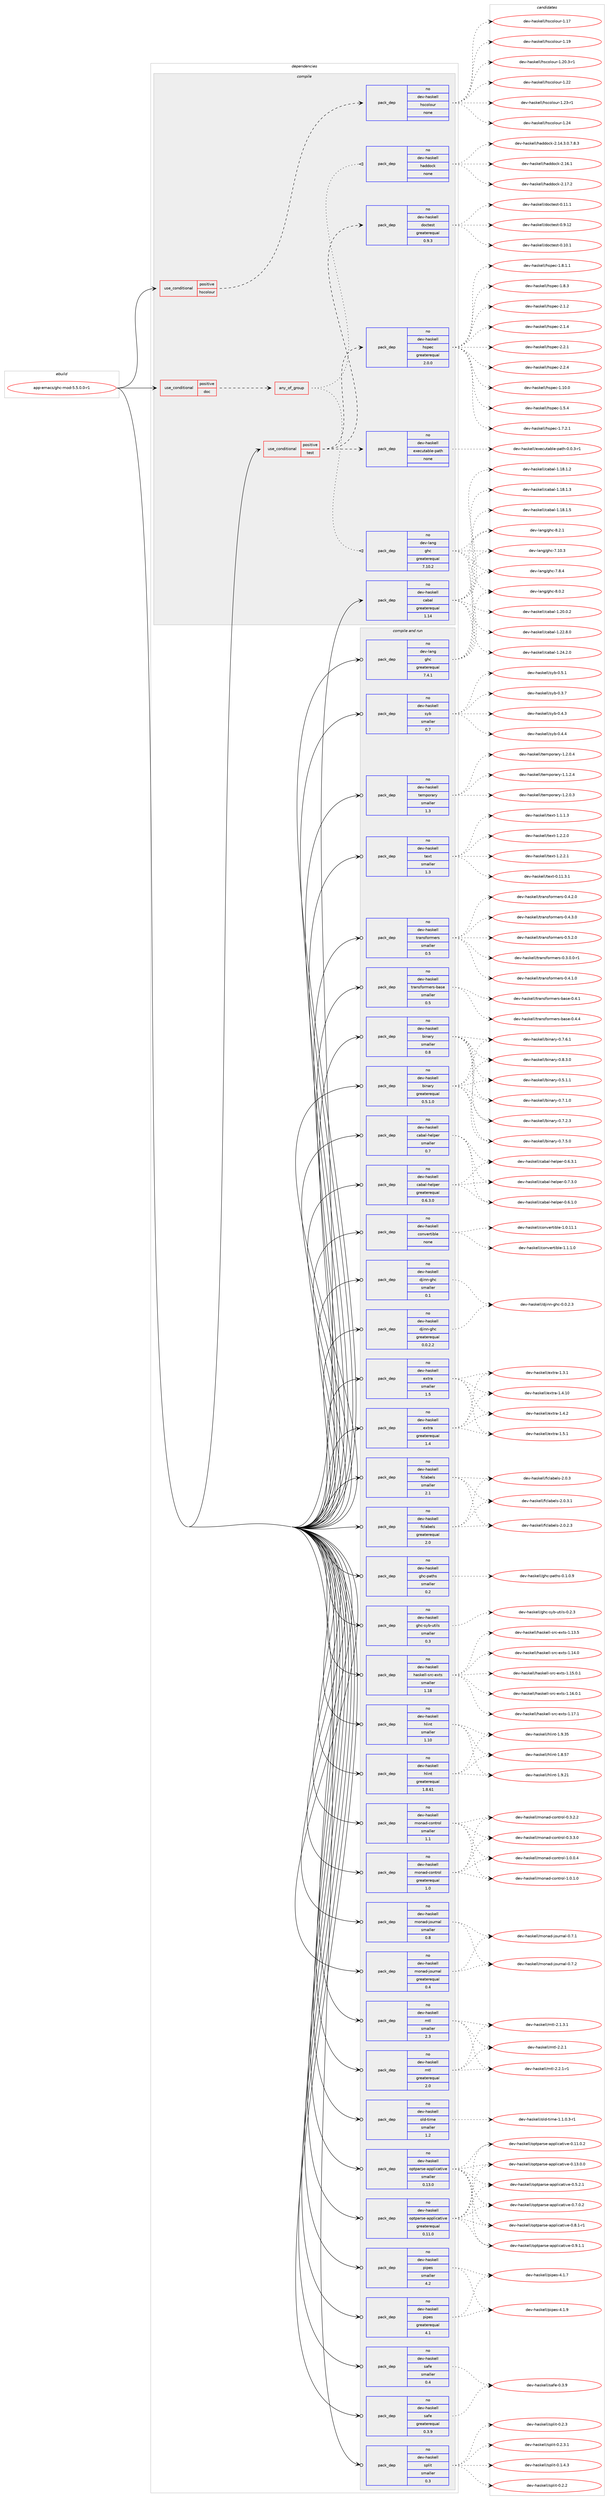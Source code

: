 digraph prolog {

# *************
# Graph options
# *************

newrank=true;
concentrate=true;
compound=true;
graph [rankdir=LR,fontname=Helvetica,fontsize=10,ranksep=1.5];#, ranksep=2.5, nodesep=0.2];
edge  [arrowhead=vee];
node  [fontname=Helvetica,fontsize=10];

# **********
# The ebuild
# **********

subgraph cluster_leftcol {
color=gray;
rank=same;
label=<<i>ebuild</i>>;
id [label="app-emacs/ghc-mod-5.5.0.0-r1", color=red, width=4, href="../app-emacs/ghc-mod-5.5.0.0-r1.svg"];
}

# ****************
# The dependencies
# ****************

subgraph cluster_midcol {
color=gray;
label=<<i>dependencies</i>>;
subgraph cluster_compile {
fillcolor="#eeeeee";
style=filled;
label=<<i>compile</i>>;
subgraph cond4918 {
dependency19774 [label=<<TABLE BORDER="0" CELLBORDER="1" CELLSPACING="0" CELLPADDING="4"><TR><TD ROWSPAN="3" CELLPADDING="10">use_conditional</TD></TR><TR><TD>positive</TD></TR><TR><TD>doc</TD></TR></TABLE>>, shape=none, color=red];
subgraph any404 {
dependency19775 [label=<<TABLE BORDER="0" CELLBORDER="1" CELLSPACING="0" CELLPADDING="4"><TR><TD CELLPADDING="10">any_of_group</TD></TR></TABLE>>, shape=none, color=red];subgraph pack14448 {
dependency19776 [label=<<TABLE BORDER="0" CELLBORDER="1" CELLSPACING="0" CELLPADDING="4" WIDTH="220"><TR><TD ROWSPAN="6" CELLPADDING="30">pack_dep</TD></TR><TR><TD WIDTH="110">no</TD></TR><TR><TD>dev-haskell</TD></TR><TR><TD>haddock</TD></TR><TR><TD>none</TD></TR><TR><TD></TD></TR></TABLE>>, shape=none, color=blue];
}
dependency19775:e -> dependency19776:w [weight=20,style="dotted",arrowhead="oinv"];
subgraph pack14449 {
dependency19777 [label=<<TABLE BORDER="0" CELLBORDER="1" CELLSPACING="0" CELLPADDING="4" WIDTH="220"><TR><TD ROWSPAN="6" CELLPADDING="30">pack_dep</TD></TR><TR><TD WIDTH="110">no</TD></TR><TR><TD>dev-lang</TD></TR><TR><TD>ghc</TD></TR><TR><TD>greaterequal</TD></TR><TR><TD>7.10.2</TD></TR></TABLE>>, shape=none, color=blue];
}
dependency19775:e -> dependency19777:w [weight=20,style="dotted",arrowhead="oinv"];
}
dependency19774:e -> dependency19775:w [weight=20,style="dashed",arrowhead="vee"];
}
id:e -> dependency19774:w [weight=20,style="solid",arrowhead="vee"];
subgraph cond4919 {
dependency19778 [label=<<TABLE BORDER="0" CELLBORDER="1" CELLSPACING="0" CELLPADDING="4"><TR><TD ROWSPAN="3" CELLPADDING="10">use_conditional</TD></TR><TR><TD>positive</TD></TR><TR><TD>hscolour</TD></TR></TABLE>>, shape=none, color=red];
subgraph pack14450 {
dependency19779 [label=<<TABLE BORDER="0" CELLBORDER="1" CELLSPACING="0" CELLPADDING="4" WIDTH="220"><TR><TD ROWSPAN="6" CELLPADDING="30">pack_dep</TD></TR><TR><TD WIDTH="110">no</TD></TR><TR><TD>dev-haskell</TD></TR><TR><TD>hscolour</TD></TR><TR><TD>none</TD></TR><TR><TD></TD></TR></TABLE>>, shape=none, color=blue];
}
dependency19778:e -> dependency19779:w [weight=20,style="dashed",arrowhead="vee"];
}
id:e -> dependency19778:w [weight=20,style="solid",arrowhead="vee"];
subgraph cond4920 {
dependency19780 [label=<<TABLE BORDER="0" CELLBORDER="1" CELLSPACING="0" CELLPADDING="4"><TR><TD ROWSPAN="3" CELLPADDING="10">use_conditional</TD></TR><TR><TD>positive</TD></TR><TR><TD>test</TD></TR></TABLE>>, shape=none, color=red];
subgraph pack14451 {
dependency19781 [label=<<TABLE BORDER="0" CELLBORDER="1" CELLSPACING="0" CELLPADDING="4" WIDTH="220"><TR><TD ROWSPAN="6" CELLPADDING="30">pack_dep</TD></TR><TR><TD WIDTH="110">no</TD></TR><TR><TD>dev-haskell</TD></TR><TR><TD>doctest</TD></TR><TR><TD>greaterequal</TD></TR><TR><TD>0.9.3</TD></TR></TABLE>>, shape=none, color=blue];
}
dependency19780:e -> dependency19781:w [weight=20,style="dashed",arrowhead="vee"];
subgraph pack14452 {
dependency19782 [label=<<TABLE BORDER="0" CELLBORDER="1" CELLSPACING="0" CELLPADDING="4" WIDTH="220"><TR><TD ROWSPAN="6" CELLPADDING="30">pack_dep</TD></TR><TR><TD WIDTH="110">no</TD></TR><TR><TD>dev-haskell</TD></TR><TR><TD>executable-path</TD></TR><TR><TD>none</TD></TR><TR><TD></TD></TR></TABLE>>, shape=none, color=blue];
}
dependency19780:e -> dependency19782:w [weight=20,style="dashed",arrowhead="vee"];
subgraph pack14453 {
dependency19783 [label=<<TABLE BORDER="0" CELLBORDER="1" CELLSPACING="0" CELLPADDING="4" WIDTH="220"><TR><TD ROWSPAN="6" CELLPADDING="30">pack_dep</TD></TR><TR><TD WIDTH="110">no</TD></TR><TR><TD>dev-haskell</TD></TR><TR><TD>hspec</TD></TR><TR><TD>greaterequal</TD></TR><TR><TD>2.0.0</TD></TR></TABLE>>, shape=none, color=blue];
}
dependency19780:e -> dependency19783:w [weight=20,style="dashed",arrowhead="vee"];
}
id:e -> dependency19780:w [weight=20,style="solid",arrowhead="vee"];
subgraph pack14454 {
dependency19784 [label=<<TABLE BORDER="0" CELLBORDER="1" CELLSPACING="0" CELLPADDING="4" WIDTH="220"><TR><TD ROWSPAN="6" CELLPADDING="30">pack_dep</TD></TR><TR><TD WIDTH="110">no</TD></TR><TR><TD>dev-haskell</TD></TR><TR><TD>cabal</TD></TR><TR><TD>greaterequal</TD></TR><TR><TD>1.14</TD></TR></TABLE>>, shape=none, color=blue];
}
id:e -> dependency19784:w [weight=20,style="solid",arrowhead="vee"];
}
subgraph cluster_compileandrun {
fillcolor="#eeeeee";
style=filled;
label=<<i>compile and run</i>>;
subgraph pack14455 {
dependency19785 [label=<<TABLE BORDER="0" CELLBORDER="1" CELLSPACING="0" CELLPADDING="4" WIDTH="220"><TR><TD ROWSPAN="6" CELLPADDING="30">pack_dep</TD></TR><TR><TD WIDTH="110">no</TD></TR><TR><TD>dev-haskell</TD></TR><TR><TD>binary</TD></TR><TR><TD>greaterequal</TD></TR><TR><TD>0.5.1.0</TD></TR></TABLE>>, shape=none, color=blue];
}
id:e -> dependency19785:w [weight=20,style="solid",arrowhead="odotvee"];
subgraph pack14456 {
dependency19786 [label=<<TABLE BORDER="0" CELLBORDER="1" CELLSPACING="0" CELLPADDING="4" WIDTH="220"><TR><TD ROWSPAN="6" CELLPADDING="30">pack_dep</TD></TR><TR><TD WIDTH="110">no</TD></TR><TR><TD>dev-haskell</TD></TR><TR><TD>binary</TD></TR><TR><TD>smaller</TD></TR><TR><TD>0.8</TD></TR></TABLE>>, shape=none, color=blue];
}
id:e -> dependency19786:w [weight=20,style="solid",arrowhead="odotvee"];
subgraph pack14457 {
dependency19787 [label=<<TABLE BORDER="0" CELLBORDER="1" CELLSPACING="0" CELLPADDING="4" WIDTH="220"><TR><TD ROWSPAN="6" CELLPADDING="30">pack_dep</TD></TR><TR><TD WIDTH="110">no</TD></TR><TR><TD>dev-haskell</TD></TR><TR><TD>cabal-helper</TD></TR><TR><TD>greaterequal</TD></TR><TR><TD>0.6.3.0</TD></TR></TABLE>>, shape=none, color=blue];
}
id:e -> dependency19787:w [weight=20,style="solid",arrowhead="odotvee"];
subgraph pack14458 {
dependency19788 [label=<<TABLE BORDER="0" CELLBORDER="1" CELLSPACING="0" CELLPADDING="4" WIDTH="220"><TR><TD ROWSPAN="6" CELLPADDING="30">pack_dep</TD></TR><TR><TD WIDTH="110">no</TD></TR><TR><TD>dev-haskell</TD></TR><TR><TD>cabal-helper</TD></TR><TR><TD>smaller</TD></TR><TR><TD>0.7</TD></TR></TABLE>>, shape=none, color=blue];
}
id:e -> dependency19788:w [weight=20,style="solid",arrowhead="odotvee"];
subgraph pack14459 {
dependency19789 [label=<<TABLE BORDER="0" CELLBORDER="1" CELLSPACING="0" CELLPADDING="4" WIDTH="220"><TR><TD ROWSPAN="6" CELLPADDING="30">pack_dep</TD></TR><TR><TD WIDTH="110">no</TD></TR><TR><TD>dev-haskell</TD></TR><TR><TD>convertible</TD></TR><TR><TD>none</TD></TR><TR><TD></TD></TR></TABLE>>, shape=none, color=blue];
}
id:e -> dependency19789:w [weight=20,style="solid",arrowhead="odotvee"];
subgraph pack14460 {
dependency19790 [label=<<TABLE BORDER="0" CELLBORDER="1" CELLSPACING="0" CELLPADDING="4" WIDTH="220"><TR><TD ROWSPAN="6" CELLPADDING="30">pack_dep</TD></TR><TR><TD WIDTH="110">no</TD></TR><TR><TD>dev-haskell</TD></TR><TR><TD>djinn-ghc</TD></TR><TR><TD>greaterequal</TD></TR><TR><TD>0.0.2.2</TD></TR></TABLE>>, shape=none, color=blue];
}
id:e -> dependency19790:w [weight=20,style="solid",arrowhead="odotvee"];
subgraph pack14461 {
dependency19791 [label=<<TABLE BORDER="0" CELLBORDER="1" CELLSPACING="0" CELLPADDING="4" WIDTH="220"><TR><TD ROWSPAN="6" CELLPADDING="30">pack_dep</TD></TR><TR><TD WIDTH="110">no</TD></TR><TR><TD>dev-haskell</TD></TR><TR><TD>djinn-ghc</TD></TR><TR><TD>smaller</TD></TR><TR><TD>0.1</TD></TR></TABLE>>, shape=none, color=blue];
}
id:e -> dependency19791:w [weight=20,style="solid",arrowhead="odotvee"];
subgraph pack14462 {
dependency19792 [label=<<TABLE BORDER="0" CELLBORDER="1" CELLSPACING="0" CELLPADDING="4" WIDTH="220"><TR><TD ROWSPAN="6" CELLPADDING="30">pack_dep</TD></TR><TR><TD WIDTH="110">no</TD></TR><TR><TD>dev-haskell</TD></TR><TR><TD>extra</TD></TR><TR><TD>greaterequal</TD></TR><TR><TD>1.4</TD></TR></TABLE>>, shape=none, color=blue];
}
id:e -> dependency19792:w [weight=20,style="solid",arrowhead="odotvee"];
subgraph pack14463 {
dependency19793 [label=<<TABLE BORDER="0" CELLBORDER="1" CELLSPACING="0" CELLPADDING="4" WIDTH="220"><TR><TD ROWSPAN="6" CELLPADDING="30">pack_dep</TD></TR><TR><TD WIDTH="110">no</TD></TR><TR><TD>dev-haskell</TD></TR><TR><TD>extra</TD></TR><TR><TD>smaller</TD></TR><TR><TD>1.5</TD></TR></TABLE>>, shape=none, color=blue];
}
id:e -> dependency19793:w [weight=20,style="solid",arrowhead="odotvee"];
subgraph pack14464 {
dependency19794 [label=<<TABLE BORDER="0" CELLBORDER="1" CELLSPACING="0" CELLPADDING="4" WIDTH="220"><TR><TD ROWSPAN="6" CELLPADDING="30">pack_dep</TD></TR><TR><TD WIDTH="110">no</TD></TR><TR><TD>dev-haskell</TD></TR><TR><TD>fclabels</TD></TR><TR><TD>greaterequal</TD></TR><TR><TD>2.0</TD></TR></TABLE>>, shape=none, color=blue];
}
id:e -> dependency19794:w [weight=20,style="solid",arrowhead="odotvee"];
subgraph pack14465 {
dependency19795 [label=<<TABLE BORDER="0" CELLBORDER="1" CELLSPACING="0" CELLPADDING="4" WIDTH="220"><TR><TD ROWSPAN="6" CELLPADDING="30">pack_dep</TD></TR><TR><TD WIDTH="110">no</TD></TR><TR><TD>dev-haskell</TD></TR><TR><TD>fclabels</TD></TR><TR><TD>smaller</TD></TR><TR><TD>2.1</TD></TR></TABLE>>, shape=none, color=blue];
}
id:e -> dependency19795:w [weight=20,style="solid",arrowhead="odotvee"];
subgraph pack14466 {
dependency19796 [label=<<TABLE BORDER="0" CELLBORDER="1" CELLSPACING="0" CELLPADDING="4" WIDTH="220"><TR><TD ROWSPAN="6" CELLPADDING="30">pack_dep</TD></TR><TR><TD WIDTH="110">no</TD></TR><TR><TD>dev-haskell</TD></TR><TR><TD>ghc-paths</TD></TR><TR><TD>smaller</TD></TR><TR><TD>0.2</TD></TR></TABLE>>, shape=none, color=blue];
}
id:e -> dependency19796:w [weight=20,style="solid",arrowhead="odotvee"];
subgraph pack14467 {
dependency19797 [label=<<TABLE BORDER="0" CELLBORDER="1" CELLSPACING="0" CELLPADDING="4" WIDTH="220"><TR><TD ROWSPAN="6" CELLPADDING="30">pack_dep</TD></TR><TR><TD WIDTH="110">no</TD></TR><TR><TD>dev-haskell</TD></TR><TR><TD>ghc-syb-utils</TD></TR><TR><TD>smaller</TD></TR><TR><TD>0.3</TD></TR></TABLE>>, shape=none, color=blue];
}
id:e -> dependency19797:w [weight=20,style="solid",arrowhead="odotvee"];
subgraph pack14468 {
dependency19798 [label=<<TABLE BORDER="0" CELLBORDER="1" CELLSPACING="0" CELLPADDING="4" WIDTH="220"><TR><TD ROWSPAN="6" CELLPADDING="30">pack_dep</TD></TR><TR><TD WIDTH="110">no</TD></TR><TR><TD>dev-haskell</TD></TR><TR><TD>haskell-src-exts</TD></TR><TR><TD>smaller</TD></TR><TR><TD>1.18</TD></TR></TABLE>>, shape=none, color=blue];
}
id:e -> dependency19798:w [weight=20,style="solid",arrowhead="odotvee"];
subgraph pack14469 {
dependency19799 [label=<<TABLE BORDER="0" CELLBORDER="1" CELLSPACING="0" CELLPADDING="4" WIDTH="220"><TR><TD ROWSPAN="6" CELLPADDING="30">pack_dep</TD></TR><TR><TD WIDTH="110">no</TD></TR><TR><TD>dev-haskell</TD></TR><TR><TD>hlint</TD></TR><TR><TD>greaterequal</TD></TR><TR><TD>1.8.61</TD></TR></TABLE>>, shape=none, color=blue];
}
id:e -> dependency19799:w [weight=20,style="solid",arrowhead="odotvee"];
subgraph pack14470 {
dependency19800 [label=<<TABLE BORDER="0" CELLBORDER="1" CELLSPACING="0" CELLPADDING="4" WIDTH="220"><TR><TD ROWSPAN="6" CELLPADDING="30">pack_dep</TD></TR><TR><TD WIDTH="110">no</TD></TR><TR><TD>dev-haskell</TD></TR><TR><TD>hlint</TD></TR><TR><TD>smaller</TD></TR><TR><TD>1.10</TD></TR></TABLE>>, shape=none, color=blue];
}
id:e -> dependency19800:w [weight=20,style="solid",arrowhead="odotvee"];
subgraph pack14471 {
dependency19801 [label=<<TABLE BORDER="0" CELLBORDER="1" CELLSPACING="0" CELLPADDING="4" WIDTH="220"><TR><TD ROWSPAN="6" CELLPADDING="30">pack_dep</TD></TR><TR><TD WIDTH="110">no</TD></TR><TR><TD>dev-haskell</TD></TR><TR><TD>monad-control</TD></TR><TR><TD>greaterequal</TD></TR><TR><TD>1.0</TD></TR></TABLE>>, shape=none, color=blue];
}
id:e -> dependency19801:w [weight=20,style="solid",arrowhead="odotvee"];
subgraph pack14472 {
dependency19802 [label=<<TABLE BORDER="0" CELLBORDER="1" CELLSPACING="0" CELLPADDING="4" WIDTH="220"><TR><TD ROWSPAN="6" CELLPADDING="30">pack_dep</TD></TR><TR><TD WIDTH="110">no</TD></TR><TR><TD>dev-haskell</TD></TR><TR><TD>monad-control</TD></TR><TR><TD>smaller</TD></TR><TR><TD>1.1</TD></TR></TABLE>>, shape=none, color=blue];
}
id:e -> dependency19802:w [weight=20,style="solid",arrowhead="odotvee"];
subgraph pack14473 {
dependency19803 [label=<<TABLE BORDER="0" CELLBORDER="1" CELLSPACING="0" CELLPADDING="4" WIDTH="220"><TR><TD ROWSPAN="6" CELLPADDING="30">pack_dep</TD></TR><TR><TD WIDTH="110">no</TD></TR><TR><TD>dev-haskell</TD></TR><TR><TD>monad-journal</TD></TR><TR><TD>greaterequal</TD></TR><TR><TD>0.4</TD></TR></TABLE>>, shape=none, color=blue];
}
id:e -> dependency19803:w [weight=20,style="solid",arrowhead="odotvee"];
subgraph pack14474 {
dependency19804 [label=<<TABLE BORDER="0" CELLBORDER="1" CELLSPACING="0" CELLPADDING="4" WIDTH="220"><TR><TD ROWSPAN="6" CELLPADDING="30">pack_dep</TD></TR><TR><TD WIDTH="110">no</TD></TR><TR><TD>dev-haskell</TD></TR><TR><TD>monad-journal</TD></TR><TR><TD>smaller</TD></TR><TR><TD>0.8</TD></TR></TABLE>>, shape=none, color=blue];
}
id:e -> dependency19804:w [weight=20,style="solid",arrowhead="odotvee"];
subgraph pack14475 {
dependency19805 [label=<<TABLE BORDER="0" CELLBORDER="1" CELLSPACING="0" CELLPADDING="4" WIDTH="220"><TR><TD ROWSPAN="6" CELLPADDING="30">pack_dep</TD></TR><TR><TD WIDTH="110">no</TD></TR><TR><TD>dev-haskell</TD></TR><TR><TD>mtl</TD></TR><TR><TD>greaterequal</TD></TR><TR><TD>2.0</TD></TR></TABLE>>, shape=none, color=blue];
}
id:e -> dependency19805:w [weight=20,style="solid",arrowhead="odotvee"];
subgraph pack14476 {
dependency19806 [label=<<TABLE BORDER="0" CELLBORDER="1" CELLSPACING="0" CELLPADDING="4" WIDTH="220"><TR><TD ROWSPAN="6" CELLPADDING="30">pack_dep</TD></TR><TR><TD WIDTH="110">no</TD></TR><TR><TD>dev-haskell</TD></TR><TR><TD>mtl</TD></TR><TR><TD>smaller</TD></TR><TR><TD>2.3</TD></TR></TABLE>>, shape=none, color=blue];
}
id:e -> dependency19806:w [weight=20,style="solid",arrowhead="odotvee"];
subgraph pack14477 {
dependency19807 [label=<<TABLE BORDER="0" CELLBORDER="1" CELLSPACING="0" CELLPADDING="4" WIDTH="220"><TR><TD ROWSPAN="6" CELLPADDING="30">pack_dep</TD></TR><TR><TD WIDTH="110">no</TD></TR><TR><TD>dev-haskell</TD></TR><TR><TD>old-time</TD></TR><TR><TD>smaller</TD></TR><TR><TD>1.2</TD></TR></TABLE>>, shape=none, color=blue];
}
id:e -> dependency19807:w [weight=20,style="solid",arrowhead="odotvee"];
subgraph pack14478 {
dependency19808 [label=<<TABLE BORDER="0" CELLBORDER="1" CELLSPACING="0" CELLPADDING="4" WIDTH="220"><TR><TD ROWSPAN="6" CELLPADDING="30">pack_dep</TD></TR><TR><TD WIDTH="110">no</TD></TR><TR><TD>dev-haskell</TD></TR><TR><TD>optparse-applicative</TD></TR><TR><TD>greaterequal</TD></TR><TR><TD>0.11.0</TD></TR></TABLE>>, shape=none, color=blue];
}
id:e -> dependency19808:w [weight=20,style="solid",arrowhead="odotvee"];
subgraph pack14479 {
dependency19809 [label=<<TABLE BORDER="0" CELLBORDER="1" CELLSPACING="0" CELLPADDING="4" WIDTH="220"><TR><TD ROWSPAN="6" CELLPADDING="30">pack_dep</TD></TR><TR><TD WIDTH="110">no</TD></TR><TR><TD>dev-haskell</TD></TR><TR><TD>optparse-applicative</TD></TR><TR><TD>smaller</TD></TR><TR><TD>0.13.0</TD></TR></TABLE>>, shape=none, color=blue];
}
id:e -> dependency19809:w [weight=20,style="solid",arrowhead="odotvee"];
subgraph pack14480 {
dependency19810 [label=<<TABLE BORDER="0" CELLBORDER="1" CELLSPACING="0" CELLPADDING="4" WIDTH="220"><TR><TD ROWSPAN="6" CELLPADDING="30">pack_dep</TD></TR><TR><TD WIDTH="110">no</TD></TR><TR><TD>dev-haskell</TD></TR><TR><TD>pipes</TD></TR><TR><TD>greaterequal</TD></TR><TR><TD>4.1</TD></TR></TABLE>>, shape=none, color=blue];
}
id:e -> dependency19810:w [weight=20,style="solid",arrowhead="odotvee"];
subgraph pack14481 {
dependency19811 [label=<<TABLE BORDER="0" CELLBORDER="1" CELLSPACING="0" CELLPADDING="4" WIDTH="220"><TR><TD ROWSPAN="6" CELLPADDING="30">pack_dep</TD></TR><TR><TD WIDTH="110">no</TD></TR><TR><TD>dev-haskell</TD></TR><TR><TD>pipes</TD></TR><TR><TD>smaller</TD></TR><TR><TD>4.2</TD></TR></TABLE>>, shape=none, color=blue];
}
id:e -> dependency19811:w [weight=20,style="solid",arrowhead="odotvee"];
subgraph pack14482 {
dependency19812 [label=<<TABLE BORDER="0" CELLBORDER="1" CELLSPACING="0" CELLPADDING="4" WIDTH="220"><TR><TD ROWSPAN="6" CELLPADDING="30">pack_dep</TD></TR><TR><TD WIDTH="110">no</TD></TR><TR><TD>dev-haskell</TD></TR><TR><TD>safe</TD></TR><TR><TD>greaterequal</TD></TR><TR><TD>0.3.9</TD></TR></TABLE>>, shape=none, color=blue];
}
id:e -> dependency19812:w [weight=20,style="solid",arrowhead="odotvee"];
subgraph pack14483 {
dependency19813 [label=<<TABLE BORDER="0" CELLBORDER="1" CELLSPACING="0" CELLPADDING="4" WIDTH="220"><TR><TD ROWSPAN="6" CELLPADDING="30">pack_dep</TD></TR><TR><TD WIDTH="110">no</TD></TR><TR><TD>dev-haskell</TD></TR><TR><TD>safe</TD></TR><TR><TD>smaller</TD></TR><TR><TD>0.4</TD></TR></TABLE>>, shape=none, color=blue];
}
id:e -> dependency19813:w [weight=20,style="solid",arrowhead="odotvee"];
subgraph pack14484 {
dependency19814 [label=<<TABLE BORDER="0" CELLBORDER="1" CELLSPACING="0" CELLPADDING="4" WIDTH="220"><TR><TD ROWSPAN="6" CELLPADDING="30">pack_dep</TD></TR><TR><TD WIDTH="110">no</TD></TR><TR><TD>dev-haskell</TD></TR><TR><TD>split</TD></TR><TR><TD>smaller</TD></TR><TR><TD>0.3</TD></TR></TABLE>>, shape=none, color=blue];
}
id:e -> dependency19814:w [weight=20,style="solid",arrowhead="odotvee"];
subgraph pack14485 {
dependency19815 [label=<<TABLE BORDER="0" CELLBORDER="1" CELLSPACING="0" CELLPADDING="4" WIDTH="220"><TR><TD ROWSPAN="6" CELLPADDING="30">pack_dep</TD></TR><TR><TD WIDTH="110">no</TD></TR><TR><TD>dev-haskell</TD></TR><TR><TD>syb</TD></TR><TR><TD>smaller</TD></TR><TR><TD>0.7</TD></TR></TABLE>>, shape=none, color=blue];
}
id:e -> dependency19815:w [weight=20,style="solid",arrowhead="odotvee"];
subgraph pack14486 {
dependency19816 [label=<<TABLE BORDER="0" CELLBORDER="1" CELLSPACING="0" CELLPADDING="4" WIDTH="220"><TR><TD ROWSPAN="6" CELLPADDING="30">pack_dep</TD></TR><TR><TD WIDTH="110">no</TD></TR><TR><TD>dev-haskell</TD></TR><TR><TD>temporary</TD></TR><TR><TD>smaller</TD></TR><TR><TD>1.3</TD></TR></TABLE>>, shape=none, color=blue];
}
id:e -> dependency19816:w [weight=20,style="solid",arrowhead="odotvee"];
subgraph pack14487 {
dependency19817 [label=<<TABLE BORDER="0" CELLBORDER="1" CELLSPACING="0" CELLPADDING="4" WIDTH="220"><TR><TD ROWSPAN="6" CELLPADDING="30">pack_dep</TD></TR><TR><TD WIDTH="110">no</TD></TR><TR><TD>dev-haskell</TD></TR><TR><TD>text</TD></TR><TR><TD>smaller</TD></TR><TR><TD>1.3</TD></TR></TABLE>>, shape=none, color=blue];
}
id:e -> dependency19817:w [weight=20,style="solid",arrowhead="odotvee"];
subgraph pack14488 {
dependency19818 [label=<<TABLE BORDER="0" CELLBORDER="1" CELLSPACING="0" CELLPADDING="4" WIDTH="220"><TR><TD ROWSPAN="6" CELLPADDING="30">pack_dep</TD></TR><TR><TD WIDTH="110">no</TD></TR><TR><TD>dev-haskell</TD></TR><TR><TD>transformers</TD></TR><TR><TD>smaller</TD></TR><TR><TD>0.5</TD></TR></TABLE>>, shape=none, color=blue];
}
id:e -> dependency19818:w [weight=20,style="solid",arrowhead="odotvee"];
subgraph pack14489 {
dependency19819 [label=<<TABLE BORDER="0" CELLBORDER="1" CELLSPACING="0" CELLPADDING="4" WIDTH="220"><TR><TD ROWSPAN="6" CELLPADDING="30">pack_dep</TD></TR><TR><TD WIDTH="110">no</TD></TR><TR><TD>dev-haskell</TD></TR><TR><TD>transformers-base</TD></TR><TR><TD>smaller</TD></TR><TR><TD>0.5</TD></TR></TABLE>>, shape=none, color=blue];
}
id:e -> dependency19819:w [weight=20,style="solid",arrowhead="odotvee"];
subgraph pack14490 {
dependency19820 [label=<<TABLE BORDER="0" CELLBORDER="1" CELLSPACING="0" CELLPADDING="4" WIDTH="220"><TR><TD ROWSPAN="6" CELLPADDING="30">pack_dep</TD></TR><TR><TD WIDTH="110">no</TD></TR><TR><TD>dev-lang</TD></TR><TR><TD>ghc</TD></TR><TR><TD>greaterequal</TD></TR><TR><TD>7.4.1</TD></TR></TABLE>>, shape=none, color=blue];
}
id:e -> dependency19820:w [weight=20,style="solid",arrowhead="odotvee"];
}
subgraph cluster_run {
fillcolor="#eeeeee";
style=filled;
label=<<i>run</i>>;
}
}

# **************
# The candidates
# **************

subgraph cluster_choices {
rank=same;
color=gray;
label=<<i>candidates</i>>;

subgraph choice14448 {
color=black;
nodesep=1;
choice1001011184510497115107101108108471049710010011199107455046495246514648465546564651 [label="dev-haskell/haddock-2.14.3.0.7.8.3", color=red, width=4,href="../dev-haskell/haddock-2.14.3.0.7.8.3.svg"];
choice100101118451049711510710110810847104971001001119910745504649544649 [label="dev-haskell/haddock-2.16.1", color=red, width=4,href="../dev-haskell/haddock-2.16.1.svg"];
choice100101118451049711510710110810847104971001001119910745504649554650 [label="dev-haskell/haddock-2.17.2", color=red, width=4,href="../dev-haskell/haddock-2.17.2.svg"];
dependency19776:e -> choice1001011184510497115107101108108471049710010011199107455046495246514648465546564651:w [style=dotted,weight="100"];
dependency19776:e -> choice100101118451049711510710110810847104971001001119910745504649544649:w [style=dotted,weight="100"];
dependency19776:e -> choice100101118451049711510710110810847104971001001119910745504649554650:w [style=dotted,weight="100"];
}
subgraph choice14449 {
color=black;
nodesep=1;
choice1001011184510897110103471031049945554649484651 [label="dev-lang/ghc-7.10.3", color=red, width=4,href="../dev-lang/ghc-7.10.3.svg"];
choice10010111845108971101034710310499455546564652 [label="dev-lang/ghc-7.8.4", color=red, width=4,href="../dev-lang/ghc-7.8.4.svg"];
choice10010111845108971101034710310499455646484650 [label="dev-lang/ghc-8.0.2", color=red, width=4,href="../dev-lang/ghc-8.0.2.svg"];
choice10010111845108971101034710310499455646504649 [label="dev-lang/ghc-8.2.1", color=red, width=4,href="../dev-lang/ghc-8.2.1.svg"];
dependency19777:e -> choice1001011184510897110103471031049945554649484651:w [style=dotted,weight="100"];
dependency19777:e -> choice10010111845108971101034710310499455546564652:w [style=dotted,weight="100"];
dependency19777:e -> choice10010111845108971101034710310499455646484650:w [style=dotted,weight="100"];
dependency19777:e -> choice10010111845108971101034710310499455646504649:w [style=dotted,weight="100"];
}
subgraph choice14450 {
color=black;
nodesep=1;
choice100101118451049711510710110810847104115991111081111171144549464955 [label="dev-haskell/hscolour-1.17", color=red, width=4,href="../dev-haskell/hscolour-1.17.svg"];
choice100101118451049711510710110810847104115991111081111171144549464957 [label="dev-haskell/hscolour-1.19", color=red, width=4,href="../dev-haskell/hscolour-1.19.svg"];
choice10010111845104971151071011081084710411599111108111117114454946504846514511449 [label="dev-haskell/hscolour-1.20.3-r1", color=red, width=4,href="../dev-haskell/hscolour-1.20.3-r1.svg"];
choice100101118451049711510710110810847104115991111081111171144549465050 [label="dev-haskell/hscolour-1.22", color=red, width=4,href="../dev-haskell/hscolour-1.22.svg"];
choice1001011184510497115107101108108471041159911110811111711445494650514511449 [label="dev-haskell/hscolour-1.23-r1", color=red, width=4,href="../dev-haskell/hscolour-1.23-r1.svg"];
choice100101118451049711510710110810847104115991111081111171144549465052 [label="dev-haskell/hscolour-1.24", color=red, width=4,href="../dev-haskell/hscolour-1.24.svg"];
dependency19779:e -> choice100101118451049711510710110810847104115991111081111171144549464955:w [style=dotted,weight="100"];
dependency19779:e -> choice100101118451049711510710110810847104115991111081111171144549464957:w [style=dotted,weight="100"];
dependency19779:e -> choice10010111845104971151071011081084710411599111108111117114454946504846514511449:w [style=dotted,weight="100"];
dependency19779:e -> choice100101118451049711510710110810847104115991111081111171144549465050:w [style=dotted,weight="100"];
dependency19779:e -> choice1001011184510497115107101108108471041159911110811111711445494650514511449:w [style=dotted,weight="100"];
dependency19779:e -> choice100101118451049711510710110810847104115991111081111171144549465052:w [style=dotted,weight="100"];
}
subgraph choice14451 {
color=black;
nodesep=1;
choice1001011184510497115107101108108471001119911610111511645484649484649 [label="dev-haskell/doctest-0.10.1", color=red, width=4,href="../dev-haskell/doctest-0.10.1.svg"];
choice1001011184510497115107101108108471001119911610111511645484649494649 [label="dev-haskell/doctest-0.11.1", color=red, width=4,href="../dev-haskell/doctest-0.11.1.svg"];
choice1001011184510497115107101108108471001119911610111511645484657464950 [label="dev-haskell/doctest-0.9.12", color=red, width=4,href="../dev-haskell/doctest-0.9.12.svg"];
dependency19781:e -> choice1001011184510497115107101108108471001119911610111511645484649484649:w [style=dotted,weight="100"];
dependency19781:e -> choice1001011184510497115107101108108471001119911610111511645484649494649:w [style=dotted,weight="100"];
dependency19781:e -> choice1001011184510497115107101108108471001119911610111511645484657464950:w [style=dotted,weight="100"];
}
subgraph choice14452 {
color=black;
nodesep=1;
choice10010111845104971151071011081084710112010199117116979810810145112971161044548464846514511449 [label="dev-haskell/executable-path-0.0.3-r1", color=red, width=4,href="../dev-haskell/executable-path-0.0.3-r1.svg"];
dependency19782:e -> choice10010111845104971151071011081084710112010199117116979810810145112971161044548464846514511449:w [style=dotted,weight="100"];
}
subgraph choice14453 {
color=black;
nodesep=1;
choice1001011184510497115107101108108471041151121019945494649484648 [label="dev-haskell/hspec-1.10.0", color=red, width=4,href="../dev-haskell/hspec-1.10.0.svg"];
choice10010111845104971151071011081084710411511210199454946534652 [label="dev-haskell/hspec-1.5.4", color=red, width=4,href="../dev-haskell/hspec-1.5.4.svg"];
choice100101118451049711510710110810847104115112101994549465546504649 [label="dev-haskell/hspec-1.7.2.1", color=red, width=4,href="../dev-haskell/hspec-1.7.2.1.svg"];
choice100101118451049711510710110810847104115112101994549465646494649 [label="dev-haskell/hspec-1.8.1.1", color=red, width=4,href="../dev-haskell/hspec-1.8.1.1.svg"];
choice10010111845104971151071011081084710411511210199454946564651 [label="dev-haskell/hspec-1.8.3", color=red, width=4,href="../dev-haskell/hspec-1.8.3.svg"];
choice10010111845104971151071011081084710411511210199455046494650 [label="dev-haskell/hspec-2.1.2", color=red, width=4,href="../dev-haskell/hspec-2.1.2.svg"];
choice10010111845104971151071011081084710411511210199455046494652 [label="dev-haskell/hspec-2.1.4", color=red, width=4,href="../dev-haskell/hspec-2.1.4.svg"];
choice10010111845104971151071011081084710411511210199455046504649 [label="dev-haskell/hspec-2.2.1", color=red, width=4,href="../dev-haskell/hspec-2.2.1.svg"];
choice10010111845104971151071011081084710411511210199455046504652 [label="dev-haskell/hspec-2.2.4", color=red, width=4,href="../dev-haskell/hspec-2.2.4.svg"];
dependency19783:e -> choice1001011184510497115107101108108471041151121019945494649484648:w [style=dotted,weight="100"];
dependency19783:e -> choice10010111845104971151071011081084710411511210199454946534652:w [style=dotted,weight="100"];
dependency19783:e -> choice100101118451049711510710110810847104115112101994549465546504649:w [style=dotted,weight="100"];
dependency19783:e -> choice100101118451049711510710110810847104115112101994549465646494649:w [style=dotted,weight="100"];
dependency19783:e -> choice10010111845104971151071011081084710411511210199454946564651:w [style=dotted,weight="100"];
dependency19783:e -> choice10010111845104971151071011081084710411511210199455046494650:w [style=dotted,weight="100"];
dependency19783:e -> choice10010111845104971151071011081084710411511210199455046494652:w [style=dotted,weight="100"];
dependency19783:e -> choice10010111845104971151071011081084710411511210199455046504649:w [style=dotted,weight="100"];
dependency19783:e -> choice10010111845104971151071011081084710411511210199455046504652:w [style=dotted,weight="100"];
}
subgraph choice14454 {
color=black;
nodesep=1;
choice10010111845104971151071011081084799979897108454946495646494650 [label="dev-haskell/cabal-1.18.1.2", color=red, width=4,href="../dev-haskell/cabal-1.18.1.2.svg"];
choice10010111845104971151071011081084799979897108454946495646494651 [label="dev-haskell/cabal-1.18.1.3", color=red, width=4,href="../dev-haskell/cabal-1.18.1.3.svg"];
choice10010111845104971151071011081084799979897108454946495646494653 [label="dev-haskell/cabal-1.18.1.5", color=red, width=4,href="../dev-haskell/cabal-1.18.1.5.svg"];
choice10010111845104971151071011081084799979897108454946504846484650 [label="dev-haskell/cabal-1.20.0.2", color=red, width=4,href="../dev-haskell/cabal-1.20.0.2.svg"];
choice10010111845104971151071011081084799979897108454946505046564648 [label="dev-haskell/cabal-1.22.8.0", color=red, width=4,href="../dev-haskell/cabal-1.22.8.0.svg"];
choice10010111845104971151071011081084799979897108454946505246504648 [label="dev-haskell/cabal-1.24.2.0", color=red, width=4,href="../dev-haskell/cabal-1.24.2.0.svg"];
dependency19784:e -> choice10010111845104971151071011081084799979897108454946495646494650:w [style=dotted,weight="100"];
dependency19784:e -> choice10010111845104971151071011081084799979897108454946495646494651:w [style=dotted,weight="100"];
dependency19784:e -> choice10010111845104971151071011081084799979897108454946495646494653:w [style=dotted,weight="100"];
dependency19784:e -> choice10010111845104971151071011081084799979897108454946504846484650:w [style=dotted,weight="100"];
dependency19784:e -> choice10010111845104971151071011081084799979897108454946505046564648:w [style=dotted,weight="100"];
dependency19784:e -> choice10010111845104971151071011081084799979897108454946505246504648:w [style=dotted,weight="100"];
}
subgraph choice14455 {
color=black;
nodesep=1;
choice10010111845104971151071011081084798105110971141214548465346494649 [label="dev-haskell/binary-0.5.1.1", color=red, width=4,href="../dev-haskell/binary-0.5.1.1.svg"];
choice10010111845104971151071011081084798105110971141214548465546494648 [label="dev-haskell/binary-0.7.1.0", color=red, width=4,href="../dev-haskell/binary-0.7.1.0.svg"];
choice10010111845104971151071011081084798105110971141214548465546504651 [label="dev-haskell/binary-0.7.2.3", color=red, width=4,href="../dev-haskell/binary-0.7.2.3.svg"];
choice10010111845104971151071011081084798105110971141214548465546534648 [label="dev-haskell/binary-0.7.5.0", color=red, width=4,href="../dev-haskell/binary-0.7.5.0.svg"];
choice10010111845104971151071011081084798105110971141214548465546544649 [label="dev-haskell/binary-0.7.6.1", color=red, width=4,href="../dev-haskell/binary-0.7.6.1.svg"];
choice10010111845104971151071011081084798105110971141214548465646514648 [label="dev-haskell/binary-0.8.3.0", color=red, width=4,href="../dev-haskell/binary-0.8.3.0.svg"];
dependency19785:e -> choice10010111845104971151071011081084798105110971141214548465346494649:w [style=dotted,weight="100"];
dependency19785:e -> choice10010111845104971151071011081084798105110971141214548465546494648:w [style=dotted,weight="100"];
dependency19785:e -> choice10010111845104971151071011081084798105110971141214548465546504651:w [style=dotted,weight="100"];
dependency19785:e -> choice10010111845104971151071011081084798105110971141214548465546534648:w [style=dotted,weight="100"];
dependency19785:e -> choice10010111845104971151071011081084798105110971141214548465546544649:w [style=dotted,weight="100"];
dependency19785:e -> choice10010111845104971151071011081084798105110971141214548465646514648:w [style=dotted,weight="100"];
}
subgraph choice14456 {
color=black;
nodesep=1;
choice10010111845104971151071011081084798105110971141214548465346494649 [label="dev-haskell/binary-0.5.1.1", color=red, width=4,href="../dev-haskell/binary-0.5.1.1.svg"];
choice10010111845104971151071011081084798105110971141214548465546494648 [label="dev-haskell/binary-0.7.1.0", color=red, width=4,href="../dev-haskell/binary-0.7.1.0.svg"];
choice10010111845104971151071011081084798105110971141214548465546504651 [label="dev-haskell/binary-0.7.2.3", color=red, width=4,href="../dev-haskell/binary-0.7.2.3.svg"];
choice10010111845104971151071011081084798105110971141214548465546534648 [label="dev-haskell/binary-0.7.5.0", color=red, width=4,href="../dev-haskell/binary-0.7.5.0.svg"];
choice10010111845104971151071011081084798105110971141214548465546544649 [label="dev-haskell/binary-0.7.6.1", color=red, width=4,href="../dev-haskell/binary-0.7.6.1.svg"];
choice10010111845104971151071011081084798105110971141214548465646514648 [label="dev-haskell/binary-0.8.3.0", color=red, width=4,href="../dev-haskell/binary-0.8.3.0.svg"];
dependency19786:e -> choice10010111845104971151071011081084798105110971141214548465346494649:w [style=dotted,weight="100"];
dependency19786:e -> choice10010111845104971151071011081084798105110971141214548465546494648:w [style=dotted,weight="100"];
dependency19786:e -> choice10010111845104971151071011081084798105110971141214548465546504651:w [style=dotted,weight="100"];
dependency19786:e -> choice10010111845104971151071011081084798105110971141214548465546534648:w [style=dotted,weight="100"];
dependency19786:e -> choice10010111845104971151071011081084798105110971141214548465546544649:w [style=dotted,weight="100"];
dependency19786:e -> choice10010111845104971151071011081084798105110971141214548465646514648:w [style=dotted,weight="100"];
}
subgraph choice14457 {
color=black;
nodesep=1;
choice10010111845104971151071011081084799979897108451041011081121011144548465446494648 [label="dev-haskell/cabal-helper-0.6.1.0", color=red, width=4,href="../dev-haskell/cabal-helper-0.6.1.0.svg"];
choice10010111845104971151071011081084799979897108451041011081121011144548465446514649 [label="dev-haskell/cabal-helper-0.6.3.1", color=red, width=4,href="../dev-haskell/cabal-helper-0.6.3.1.svg"];
choice10010111845104971151071011081084799979897108451041011081121011144548465546514648 [label="dev-haskell/cabal-helper-0.7.3.0", color=red, width=4,href="../dev-haskell/cabal-helper-0.7.3.0.svg"];
dependency19787:e -> choice10010111845104971151071011081084799979897108451041011081121011144548465446494648:w [style=dotted,weight="100"];
dependency19787:e -> choice10010111845104971151071011081084799979897108451041011081121011144548465446514649:w [style=dotted,weight="100"];
dependency19787:e -> choice10010111845104971151071011081084799979897108451041011081121011144548465546514648:w [style=dotted,weight="100"];
}
subgraph choice14458 {
color=black;
nodesep=1;
choice10010111845104971151071011081084799979897108451041011081121011144548465446494648 [label="dev-haskell/cabal-helper-0.6.1.0", color=red, width=4,href="../dev-haskell/cabal-helper-0.6.1.0.svg"];
choice10010111845104971151071011081084799979897108451041011081121011144548465446514649 [label="dev-haskell/cabal-helper-0.6.3.1", color=red, width=4,href="../dev-haskell/cabal-helper-0.6.3.1.svg"];
choice10010111845104971151071011081084799979897108451041011081121011144548465546514648 [label="dev-haskell/cabal-helper-0.7.3.0", color=red, width=4,href="../dev-haskell/cabal-helper-0.7.3.0.svg"];
dependency19788:e -> choice10010111845104971151071011081084799979897108451041011081121011144548465446494648:w [style=dotted,weight="100"];
dependency19788:e -> choice10010111845104971151071011081084799979897108451041011081121011144548465446514649:w [style=dotted,weight="100"];
dependency19788:e -> choice10010111845104971151071011081084799979897108451041011081121011144548465546514648:w [style=dotted,weight="100"];
}
subgraph choice14459 {
color=black;
nodesep=1;
choice1001011184510497115107101108108479911111011810111411610598108101454946484649494649 [label="dev-haskell/convertible-1.0.11.1", color=red, width=4,href="../dev-haskell/convertible-1.0.11.1.svg"];
choice10010111845104971151071011081084799111110118101114116105981081014549464946494648 [label="dev-haskell/convertible-1.1.1.0", color=red, width=4,href="../dev-haskell/convertible-1.1.1.0.svg"];
dependency19789:e -> choice1001011184510497115107101108108479911111011810111411610598108101454946484649494649:w [style=dotted,weight="100"];
dependency19789:e -> choice10010111845104971151071011081084799111110118101114116105981081014549464946494648:w [style=dotted,weight="100"];
}
subgraph choice14460 {
color=black;
nodesep=1;
choice10010111845104971151071011081084710010610511011045103104994548464846504651 [label="dev-haskell/djinn-ghc-0.0.2.3", color=red, width=4,href="../dev-haskell/djinn-ghc-0.0.2.3.svg"];
dependency19790:e -> choice10010111845104971151071011081084710010610511011045103104994548464846504651:w [style=dotted,weight="100"];
}
subgraph choice14461 {
color=black;
nodesep=1;
choice10010111845104971151071011081084710010610511011045103104994548464846504651 [label="dev-haskell/djinn-ghc-0.0.2.3", color=red, width=4,href="../dev-haskell/djinn-ghc-0.0.2.3.svg"];
dependency19791:e -> choice10010111845104971151071011081084710010610511011045103104994548464846504651:w [style=dotted,weight="100"];
}
subgraph choice14462 {
color=black;
nodesep=1;
choice10010111845104971151071011081084710112011611497454946514649 [label="dev-haskell/extra-1.3.1", color=red, width=4,href="../dev-haskell/extra-1.3.1.svg"];
choice1001011184510497115107101108108471011201161149745494652464948 [label="dev-haskell/extra-1.4.10", color=red, width=4,href="../dev-haskell/extra-1.4.10.svg"];
choice10010111845104971151071011081084710112011611497454946524650 [label="dev-haskell/extra-1.4.2", color=red, width=4,href="../dev-haskell/extra-1.4.2.svg"];
choice10010111845104971151071011081084710112011611497454946534649 [label="dev-haskell/extra-1.5.1", color=red, width=4,href="../dev-haskell/extra-1.5.1.svg"];
dependency19792:e -> choice10010111845104971151071011081084710112011611497454946514649:w [style=dotted,weight="100"];
dependency19792:e -> choice1001011184510497115107101108108471011201161149745494652464948:w [style=dotted,weight="100"];
dependency19792:e -> choice10010111845104971151071011081084710112011611497454946524650:w [style=dotted,weight="100"];
dependency19792:e -> choice10010111845104971151071011081084710112011611497454946534649:w [style=dotted,weight="100"];
}
subgraph choice14463 {
color=black;
nodesep=1;
choice10010111845104971151071011081084710112011611497454946514649 [label="dev-haskell/extra-1.3.1", color=red, width=4,href="../dev-haskell/extra-1.3.1.svg"];
choice1001011184510497115107101108108471011201161149745494652464948 [label="dev-haskell/extra-1.4.10", color=red, width=4,href="../dev-haskell/extra-1.4.10.svg"];
choice10010111845104971151071011081084710112011611497454946524650 [label="dev-haskell/extra-1.4.2", color=red, width=4,href="../dev-haskell/extra-1.4.2.svg"];
choice10010111845104971151071011081084710112011611497454946534649 [label="dev-haskell/extra-1.5.1", color=red, width=4,href="../dev-haskell/extra-1.5.1.svg"];
dependency19793:e -> choice10010111845104971151071011081084710112011611497454946514649:w [style=dotted,weight="100"];
dependency19793:e -> choice1001011184510497115107101108108471011201161149745494652464948:w [style=dotted,weight="100"];
dependency19793:e -> choice10010111845104971151071011081084710112011611497454946524650:w [style=dotted,weight="100"];
dependency19793:e -> choice10010111845104971151071011081084710112011611497454946534649:w [style=dotted,weight="100"];
}
subgraph choice14464 {
color=black;
nodesep=1;
choice1001011184510497115107101108108471029910897981011081154550464846504651 [label="dev-haskell/fclabels-2.0.2.3", color=red, width=4,href="../dev-haskell/fclabels-2.0.2.3.svg"];
choice100101118451049711510710110810847102991089798101108115455046484651 [label="dev-haskell/fclabels-2.0.3", color=red, width=4,href="../dev-haskell/fclabels-2.0.3.svg"];
choice1001011184510497115107101108108471029910897981011081154550464846514649 [label="dev-haskell/fclabels-2.0.3.1", color=red, width=4,href="../dev-haskell/fclabels-2.0.3.1.svg"];
dependency19794:e -> choice1001011184510497115107101108108471029910897981011081154550464846504651:w [style=dotted,weight="100"];
dependency19794:e -> choice100101118451049711510710110810847102991089798101108115455046484651:w [style=dotted,weight="100"];
dependency19794:e -> choice1001011184510497115107101108108471029910897981011081154550464846514649:w [style=dotted,weight="100"];
}
subgraph choice14465 {
color=black;
nodesep=1;
choice1001011184510497115107101108108471029910897981011081154550464846504651 [label="dev-haskell/fclabels-2.0.2.3", color=red, width=4,href="../dev-haskell/fclabels-2.0.2.3.svg"];
choice100101118451049711510710110810847102991089798101108115455046484651 [label="dev-haskell/fclabels-2.0.3", color=red, width=4,href="../dev-haskell/fclabels-2.0.3.svg"];
choice1001011184510497115107101108108471029910897981011081154550464846514649 [label="dev-haskell/fclabels-2.0.3.1", color=red, width=4,href="../dev-haskell/fclabels-2.0.3.1.svg"];
dependency19795:e -> choice1001011184510497115107101108108471029910897981011081154550464846504651:w [style=dotted,weight="100"];
dependency19795:e -> choice100101118451049711510710110810847102991089798101108115455046484651:w [style=dotted,weight="100"];
dependency19795:e -> choice1001011184510497115107101108108471029910897981011081154550464846514649:w [style=dotted,weight="100"];
}
subgraph choice14466 {
color=black;
nodesep=1;
choice1001011184510497115107101108108471031049945112971161041154548464946484657 [label="dev-haskell/ghc-paths-0.1.0.9", color=red, width=4,href="../dev-haskell/ghc-paths-0.1.0.9.svg"];
dependency19796:e -> choice1001011184510497115107101108108471031049945112971161041154548464946484657:w [style=dotted,weight="100"];
}
subgraph choice14467 {
color=black;
nodesep=1;
choice10010111845104971151071011081084710310499451151219845117116105108115454846504651 [label="dev-haskell/ghc-syb-utils-0.2.3", color=red, width=4,href="../dev-haskell/ghc-syb-utils-0.2.3.svg"];
dependency19797:e -> choice10010111845104971151071011081084710310499451151219845117116105108115454846504651:w [style=dotted,weight="100"];
}
subgraph choice14468 {
color=black;
nodesep=1;
choice1001011184510497115107101108108471049711510710110810845115114994510112011611545494649514653 [label="dev-haskell/haskell-src-exts-1.13.5", color=red, width=4,href="../dev-haskell/haskell-src-exts-1.13.5.svg"];
choice1001011184510497115107101108108471049711510710110810845115114994510112011611545494649524648 [label="dev-haskell/haskell-src-exts-1.14.0", color=red, width=4,href="../dev-haskell/haskell-src-exts-1.14.0.svg"];
choice10010111845104971151071011081084710497115107101108108451151149945101120116115454946495346484649 [label="dev-haskell/haskell-src-exts-1.15.0.1", color=red, width=4,href="../dev-haskell/haskell-src-exts-1.15.0.1.svg"];
choice10010111845104971151071011081084710497115107101108108451151149945101120116115454946495446484649 [label="dev-haskell/haskell-src-exts-1.16.0.1", color=red, width=4,href="../dev-haskell/haskell-src-exts-1.16.0.1.svg"];
choice1001011184510497115107101108108471049711510710110810845115114994510112011611545494649554649 [label="dev-haskell/haskell-src-exts-1.17.1", color=red, width=4,href="../dev-haskell/haskell-src-exts-1.17.1.svg"];
dependency19798:e -> choice1001011184510497115107101108108471049711510710110810845115114994510112011611545494649514653:w [style=dotted,weight="100"];
dependency19798:e -> choice1001011184510497115107101108108471049711510710110810845115114994510112011611545494649524648:w [style=dotted,weight="100"];
dependency19798:e -> choice10010111845104971151071011081084710497115107101108108451151149945101120116115454946495346484649:w [style=dotted,weight="100"];
dependency19798:e -> choice10010111845104971151071011081084710497115107101108108451151149945101120116115454946495446484649:w [style=dotted,weight="100"];
dependency19798:e -> choice1001011184510497115107101108108471049711510710110810845115114994510112011611545494649554649:w [style=dotted,weight="100"];
}
subgraph choice14469 {
color=black;
nodesep=1;
choice10010111845104971151071011081084710410810511011645494656465355 [label="dev-haskell/hlint-1.8.57", color=red, width=4,href="../dev-haskell/hlint-1.8.57.svg"];
choice10010111845104971151071011081084710410810511011645494657465049 [label="dev-haskell/hlint-1.9.21", color=red, width=4,href="../dev-haskell/hlint-1.9.21.svg"];
choice10010111845104971151071011081084710410810511011645494657465153 [label="dev-haskell/hlint-1.9.35", color=red, width=4,href="../dev-haskell/hlint-1.9.35.svg"];
dependency19799:e -> choice10010111845104971151071011081084710410810511011645494656465355:w [style=dotted,weight="100"];
dependency19799:e -> choice10010111845104971151071011081084710410810511011645494657465049:w [style=dotted,weight="100"];
dependency19799:e -> choice10010111845104971151071011081084710410810511011645494657465153:w [style=dotted,weight="100"];
}
subgraph choice14470 {
color=black;
nodesep=1;
choice10010111845104971151071011081084710410810511011645494656465355 [label="dev-haskell/hlint-1.8.57", color=red, width=4,href="../dev-haskell/hlint-1.8.57.svg"];
choice10010111845104971151071011081084710410810511011645494657465049 [label="dev-haskell/hlint-1.9.21", color=red, width=4,href="../dev-haskell/hlint-1.9.21.svg"];
choice10010111845104971151071011081084710410810511011645494657465153 [label="dev-haskell/hlint-1.9.35", color=red, width=4,href="../dev-haskell/hlint-1.9.35.svg"];
dependency19800:e -> choice10010111845104971151071011081084710410810511011645494656465355:w [style=dotted,weight="100"];
dependency19800:e -> choice10010111845104971151071011081084710410810511011645494657465049:w [style=dotted,weight="100"];
dependency19800:e -> choice10010111845104971151071011081084710410810511011645494657465153:w [style=dotted,weight="100"];
}
subgraph choice14471 {
color=black;
nodesep=1;
choice1001011184510497115107101108108471091111109710045991111101161141111084548465146504650 [label="dev-haskell/monad-control-0.3.2.2", color=red, width=4,href="../dev-haskell/monad-control-0.3.2.2.svg"];
choice1001011184510497115107101108108471091111109710045991111101161141111084548465146514648 [label="dev-haskell/monad-control-0.3.3.0", color=red, width=4,href="../dev-haskell/monad-control-0.3.3.0.svg"];
choice1001011184510497115107101108108471091111109710045991111101161141111084549464846484652 [label="dev-haskell/monad-control-1.0.0.4", color=red, width=4,href="../dev-haskell/monad-control-1.0.0.4.svg"];
choice1001011184510497115107101108108471091111109710045991111101161141111084549464846494648 [label="dev-haskell/monad-control-1.0.1.0", color=red, width=4,href="../dev-haskell/monad-control-1.0.1.0.svg"];
dependency19801:e -> choice1001011184510497115107101108108471091111109710045991111101161141111084548465146504650:w [style=dotted,weight="100"];
dependency19801:e -> choice1001011184510497115107101108108471091111109710045991111101161141111084548465146514648:w [style=dotted,weight="100"];
dependency19801:e -> choice1001011184510497115107101108108471091111109710045991111101161141111084549464846484652:w [style=dotted,weight="100"];
dependency19801:e -> choice1001011184510497115107101108108471091111109710045991111101161141111084549464846494648:w [style=dotted,weight="100"];
}
subgraph choice14472 {
color=black;
nodesep=1;
choice1001011184510497115107101108108471091111109710045991111101161141111084548465146504650 [label="dev-haskell/monad-control-0.3.2.2", color=red, width=4,href="../dev-haskell/monad-control-0.3.2.2.svg"];
choice1001011184510497115107101108108471091111109710045991111101161141111084548465146514648 [label="dev-haskell/monad-control-0.3.3.0", color=red, width=4,href="../dev-haskell/monad-control-0.3.3.0.svg"];
choice1001011184510497115107101108108471091111109710045991111101161141111084549464846484652 [label="dev-haskell/monad-control-1.0.0.4", color=red, width=4,href="../dev-haskell/monad-control-1.0.0.4.svg"];
choice1001011184510497115107101108108471091111109710045991111101161141111084549464846494648 [label="dev-haskell/monad-control-1.0.1.0", color=red, width=4,href="../dev-haskell/monad-control-1.0.1.0.svg"];
dependency19802:e -> choice1001011184510497115107101108108471091111109710045991111101161141111084548465146504650:w [style=dotted,weight="100"];
dependency19802:e -> choice1001011184510497115107101108108471091111109710045991111101161141111084548465146514648:w [style=dotted,weight="100"];
dependency19802:e -> choice1001011184510497115107101108108471091111109710045991111101161141111084549464846484652:w [style=dotted,weight="100"];
dependency19802:e -> choice1001011184510497115107101108108471091111109710045991111101161141111084549464846494648:w [style=dotted,weight="100"];
}
subgraph choice14473 {
color=black;
nodesep=1;
choice100101118451049711510710110810847109111110971004510611111711411097108454846554649 [label="dev-haskell/monad-journal-0.7.1", color=red, width=4,href="../dev-haskell/monad-journal-0.7.1.svg"];
choice100101118451049711510710110810847109111110971004510611111711411097108454846554650 [label="dev-haskell/monad-journal-0.7.2", color=red, width=4,href="../dev-haskell/monad-journal-0.7.2.svg"];
dependency19803:e -> choice100101118451049711510710110810847109111110971004510611111711411097108454846554649:w [style=dotted,weight="100"];
dependency19803:e -> choice100101118451049711510710110810847109111110971004510611111711411097108454846554650:w [style=dotted,weight="100"];
}
subgraph choice14474 {
color=black;
nodesep=1;
choice100101118451049711510710110810847109111110971004510611111711411097108454846554649 [label="dev-haskell/monad-journal-0.7.1", color=red, width=4,href="../dev-haskell/monad-journal-0.7.1.svg"];
choice100101118451049711510710110810847109111110971004510611111711411097108454846554650 [label="dev-haskell/monad-journal-0.7.2", color=red, width=4,href="../dev-haskell/monad-journal-0.7.2.svg"];
dependency19804:e -> choice100101118451049711510710110810847109111110971004510611111711411097108454846554649:w [style=dotted,weight="100"];
dependency19804:e -> choice100101118451049711510710110810847109111110971004510611111711411097108454846554650:w [style=dotted,weight="100"];
}
subgraph choice14475 {
color=black;
nodesep=1;
choice1001011184510497115107101108108471091161084550464946514649 [label="dev-haskell/mtl-2.1.3.1", color=red, width=4,href="../dev-haskell/mtl-2.1.3.1.svg"];
choice100101118451049711510710110810847109116108455046504649 [label="dev-haskell/mtl-2.2.1", color=red, width=4,href="../dev-haskell/mtl-2.2.1.svg"];
choice1001011184510497115107101108108471091161084550465046494511449 [label="dev-haskell/mtl-2.2.1-r1", color=red, width=4,href="../dev-haskell/mtl-2.2.1-r1.svg"];
dependency19805:e -> choice1001011184510497115107101108108471091161084550464946514649:w [style=dotted,weight="100"];
dependency19805:e -> choice100101118451049711510710110810847109116108455046504649:w [style=dotted,weight="100"];
dependency19805:e -> choice1001011184510497115107101108108471091161084550465046494511449:w [style=dotted,weight="100"];
}
subgraph choice14476 {
color=black;
nodesep=1;
choice1001011184510497115107101108108471091161084550464946514649 [label="dev-haskell/mtl-2.1.3.1", color=red, width=4,href="../dev-haskell/mtl-2.1.3.1.svg"];
choice100101118451049711510710110810847109116108455046504649 [label="dev-haskell/mtl-2.2.1", color=red, width=4,href="../dev-haskell/mtl-2.2.1.svg"];
choice1001011184510497115107101108108471091161084550465046494511449 [label="dev-haskell/mtl-2.2.1-r1", color=red, width=4,href="../dev-haskell/mtl-2.2.1-r1.svg"];
dependency19806:e -> choice1001011184510497115107101108108471091161084550464946514649:w [style=dotted,weight="100"];
dependency19806:e -> choice100101118451049711510710110810847109116108455046504649:w [style=dotted,weight="100"];
dependency19806:e -> choice1001011184510497115107101108108471091161084550465046494511449:w [style=dotted,weight="100"];
}
subgraph choice14477 {
color=black;
nodesep=1;
choice1001011184510497115107101108108471111081004511610510910145494649464846514511449 [label="dev-haskell/old-time-1.1.0.3-r1", color=red, width=4,href="../dev-haskell/old-time-1.1.0.3-r1.svg"];
dependency19807:e -> choice1001011184510497115107101108108471111081004511610510910145494649464846514511449:w [style=dotted,weight="100"];
}
subgraph choice14478 {
color=black;
nodesep=1;
choice1001011184510497115107101108108471111121161129711411510145971121121081059997116105118101454846494946484650 [label="dev-haskell/optparse-applicative-0.11.0.2", color=red, width=4,href="../dev-haskell/optparse-applicative-0.11.0.2.svg"];
choice1001011184510497115107101108108471111121161129711411510145971121121081059997116105118101454846495146484648 [label="dev-haskell/optparse-applicative-0.13.0.0", color=red, width=4,href="../dev-haskell/optparse-applicative-0.13.0.0.svg"];
choice10010111845104971151071011081084711111211611297114115101459711211210810599971161051181014548465346504649 [label="dev-haskell/optparse-applicative-0.5.2.1", color=red, width=4,href="../dev-haskell/optparse-applicative-0.5.2.1.svg"];
choice10010111845104971151071011081084711111211611297114115101459711211210810599971161051181014548465546484650 [label="dev-haskell/optparse-applicative-0.7.0.2", color=red, width=4,href="../dev-haskell/optparse-applicative-0.7.0.2.svg"];
choice10010111845104971151071011081084711111211611297114115101459711211210810599971161051181014548465646494511449 [label="dev-haskell/optparse-applicative-0.8.1-r1", color=red, width=4,href="../dev-haskell/optparse-applicative-0.8.1-r1.svg"];
choice10010111845104971151071011081084711111211611297114115101459711211210810599971161051181014548465746494649 [label="dev-haskell/optparse-applicative-0.9.1.1", color=red, width=4,href="../dev-haskell/optparse-applicative-0.9.1.1.svg"];
dependency19808:e -> choice1001011184510497115107101108108471111121161129711411510145971121121081059997116105118101454846494946484650:w [style=dotted,weight="100"];
dependency19808:e -> choice1001011184510497115107101108108471111121161129711411510145971121121081059997116105118101454846495146484648:w [style=dotted,weight="100"];
dependency19808:e -> choice10010111845104971151071011081084711111211611297114115101459711211210810599971161051181014548465346504649:w [style=dotted,weight="100"];
dependency19808:e -> choice10010111845104971151071011081084711111211611297114115101459711211210810599971161051181014548465546484650:w [style=dotted,weight="100"];
dependency19808:e -> choice10010111845104971151071011081084711111211611297114115101459711211210810599971161051181014548465646494511449:w [style=dotted,weight="100"];
dependency19808:e -> choice10010111845104971151071011081084711111211611297114115101459711211210810599971161051181014548465746494649:w [style=dotted,weight="100"];
}
subgraph choice14479 {
color=black;
nodesep=1;
choice1001011184510497115107101108108471111121161129711411510145971121121081059997116105118101454846494946484650 [label="dev-haskell/optparse-applicative-0.11.0.2", color=red, width=4,href="../dev-haskell/optparse-applicative-0.11.0.2.svg"];
choice1001011184510497115107101108108471111121161129711411510145971121121081059997116105118101454846495146484648 [label="dev-haskell/optparse-applicative-0.13.0.0", color=red, width=4,href="../dev-haskell/optparse-applicative-0.13.0.0.svg"];
choice10010111845104971151071011081084711111211611297114115101459711211210810599971161051181014548465346504649 [label="dev-haskell/optparse-applicative-0.5.2.1", color=red, width=4,href="../dev-haskell/optparse-applicative-0.5.2.1.svg"];
choice10010111845104971151071011081084711111211611297114115101459711211210810599971161051181014548465546484650 [label="dev-haskell/optparse-applicative-0.7.0.2", color=red, width=4,href="../dev-haskell/optparse-applicative-0.7.0.2.svg"];
choice10010111845104971151071011081084711111211611297114115101459711211210810599971161051181014548465646494511449 [label="dev-haskell/optparse-applicative-0.8.1-r1", color=red, width=4,href="../dev-haskell/optparse-applicative-0.8.1-r1.svg"];
choice10010111845104971151071011081084711111211611297114115101459711211210810599971161051181014548465746494649 [label="dev-haskell/optparse-applicative-0.9.1.1", color=red, width=4,href="../dev-haskell/optparse-applicative-0.9.1.1.svg"];
dependency19809:e -> choice1001011184510497115107101108108471111121161129711411510145971121121081059997116105118101454846494946484650:w [style=dotted,weight="100"];
dependency19809:e -> choice1001011184510497115107101108108471111121161129711411510145971121121081059997116105118101454846495146484648:w [style=dotted,weight="100"];
dependency19809:e -> choice10010111845104971151071011081084711111211611297114115101459711211210810599971161051181014548465346504649:w [style=dotted,weight="100"];
dependency19809:e -> choice10010111845104971151071011081084711111211611297114115101459711211210810599971161051181014548465546484650:w [style=dotted,weight="100"];
dependency19809:e -> choice10010111845104971151071011081084711111211611297114115101459711211210810599971161051181014548465646494511449:w [style=dotted,weight="100"];
dependency19809:e -> choice10010111845104971151071011081084711111211611297114115101459711211210810599971161051181014548465746494649:w [style=dotted,weight="100"];
}
subgraph choice14480 {
color=black;
nodesep=1;
choice100101118451049711510710110810847112105112101115455246494655 [label="dev-haskell/pipes-4.1.7", color=red, width=4,href="../dev-haskell/pipes-4.1.7.svg"];
choice100101118451049711510710110810847112105112101115455246494657 [label="dev-haskell/pipes-4.1.9", color=red, width=4,href="../dev-haskell/pipes-4.1.9.svg"];
dependency19810:e -> choice100101118451049711510710110810847112105112101115455246494655:w [style=dotted,weight="100"];
dependency19810:e -> choice100101118451049711510710110810847112105112101115455246494657:w [style=dotted,weight="100"];
}
subgraph choice14481 {
color=black;
nodesep=1;
choice100101118451049711510710110810847112105112101115455246494655 [label="dev-haskell/pipes-4.1.7", color=red, width=4,href="../dev-haskell/pipes-4.1.7.svg"];
choice100101118451049711510710110810847112105112101115455246494657 [label="dev-haskell/pipes-4.1.9", color=red, width=4,href="../dev-haskell/pipes-4.1.9.svg"];
dependency19811:e -> choice100101118451049711510710110810847112105112101115455246494655:w [style=dotted,weight="100"];
dependency19811:e -> choice100101118451049711510710110810847112105112101115455246494657:w [style=dotted,weight="100"];
}
subgraph choice14482 {
color=black;
nodesep=1;
choice10010111845104971151071011081084711597102101454846514657 [label="dev-haskell/safe-0.3.9", color=red, width=4,href="../dev-haskell/safe-0.3.9.svg"];
dependency19812:e -> choice10010111845104971151071011081084711597102101454846514657:w [style=dotted,weight="100"];
}
subgraph choice14483 {
color=black;
nodesep=1;
choice10010111845104971151071011081084711597102101454846514657 [label="dev-haskell/safe-0.3.9", color=red, width=4,href="../dev-haskell/safe-0.3.9.svg"];
dependency19813:e -> choice10010111845104971151071011081084711597102101454846514657:w [style=dotted,weight="100"];
}
subgraph choice14484 {
color=black;
nodesep=1;
choice1001011184510497115107101108108471151121081051164548464946524651 [label="dev-haskell/split-0.1.4.3", color=red, width=4,href="../dev-haskell/split-0.1.4.3.svg"];
choice100101118451049711510710110810847115112108105116454846504650 [label="dev-haskell/split-0.2.2", color=red, width=4,href="../dev-haskell/split-0.2.2.svg"];
choice100101118451049711510710110810847115112108105116454846504651 [label="dev-haskell/split-0.2.3", color=red, width=4,href="../dev-haskell/split-0.2.3.svg"];
choice1001011184510497115107101108108471151121081051164548465046514649 [label="dev-haskell/split-0.2.3.1", color=red, width=4,href="../dev-haskell/split-0.2.3.1.svg"];
dependency19814:e -> choice1001011184510497115107101108108471151121081051164548464946524651:w [style=dotted,weight="100"];
dependency19814:e -> choice100101118451049711510710110810847115112108105116454846504650:w [style=dotted,weight="100"];
dependency19814:e -> choice100101118451049711510710110810847115112108105116454846504651:w [style=dotted,weight="100"];
dependency19814:e -> choice1001011184510497115107101108108471151121081051164548465046514649:w [style=dotted,weight="100"];
}
subgraph choice14485 {
color=black;
nodesep=1;
choice10010111845104971151071011081084711512198454846514655 [label="dev-haskell/syb-0.3.7", color=red, width=4,href="../dev-haskell/syb-0.3.7.svg"];
choice10010111845104971151071011081084711512198454846524651 [label="dev-haskell/syb-0.4.3", color=red, width=4,href="../dev-haskell/syb-0.4.3.svg"];
choice10010111845104971151071011081084711512198454846524652 [label="dev-haskell/syb-0.4.4", color=red, width=4,href="../dev-haskell/syb-0.4.4.svg"];
choice10010111845104971151071011081084711512198454846534649 [label="dev-haskell/syb-0.5.1", color=red, width=4,href="../dev-haskell/syb-0.5.1.svg"];
dependency19815:e -> choice10010111845104971151071011081084711512198454846514655:w [style=dotted,weight="100"];
dependency19815:e -> choice10010111845104971151071011081084711512198454846524651:w [style=dotted,weight="100"];
dependency19815:e -> choice10010111845104971151071011081084711512198454846524652:w [style=dotted,weight="100"];
dependency19815:e -> choice10010111845104971151071011081084711512198454846534649:w [style=dotted,weight="100"];
}
subgraph choice14486 {
color=black;
nodesep=1;
choice100101118451049711510710110810847116101109112111114971141214549464946504652 [label="dev-haskell/temporary-1.1.2.4", color=red, width=4,href="../dev-haskell/temporary-1.1.2.4.svg"];
choice100101118451049711510710110810847116101109112111114971141214549465046484651 [label="dev-haskell/temporary-1.2.0.3", color=red, width=4,href="../dev-haskell/temporary-1.2.0.3.svg"];
choice100101118451049711510710110810847116101109112111114971141214549465046484652 [label="dev-haskell/temporary-1.2.0.4", color=red, width=4,href="../dev-haskell/temporary-1.2.0.4.svg"];
dependency19816:e -> choice100101118451049711510710110810847116101109112111114971141214549464946504652:w [style=dotted,weight="100"];
dependency19816:e -> choice100101118451049711510710110810847116101109112111114971141214549465046484651:w [style=dotted,weight="100"];
dependency19816:e -> choice100101118451049711510710110810847116101109112111114971141214549465046484652:w [style=dotted,weight="100"];
}
subgraph choice14487 {
color=black;
nodesep=1;
choice100101118451049711510710110810847116101120116454846494946514649 [label="dev-haskell/text-0.11.3.1", color=red, width=4,href="../dev-haskell/text-0.11.3.1.svg"];
choice1001011184510497115107101108108471161011201164549464946494651 [label="dev-haskell/text-1.1.1.3", color=red, width=4,href="../dev-haskell/text-1.1.1.3.svg"];
choice1001011184510497115107101108108471161011201164549465046504648 [label="dev-haskell/text-1.2.2.0", color=red, width=4,href="../dev-haskell/text-1.2.2.0.svg"];
choice1001011184510497115107101108108471161011201164549465046504649 [label="dev-haskell/text-1.2.2.1", color=red, width=4,href="../dev-haskell/text-1.2.2.1.svg"];
dependency19817:e -> choice100101118451049711510710110810847116101120116454846494946514649:w [style=dotted,weight="100"];
dependency19817:e -> choice1001011184510497115107101108108471161011201164549464946494651:w [style=dotted,weight="100"];
dependency19817:e -> choice1001011184510497115107101108108471161011201164549465046504648:w [style=dotted,weight="100"];
dependency19817:e -> choice1001011184510497115107101108108471161011201164549465046504649:w [style=dotted,weight="100"];
}
subgraph choice14488 {
color=black;
nodesep=1;
choice1001011184510497115107101108108471161149711011510211111410910111411545484651464846484511449 [label="dev-haskell/transformers-0.3.0.0-r1", color=red, width=4,href="../dev-haskell/transformers-0.3.0.0-r1.svg"];
choice100101118451049711510710110810847116114971101151021111141091011141154548465246494648 [label="dev-haskell/transformers-0.4.1.0", color=red, width=4,href="../dev-haskell/transformers-0.4.1.0.svg"];
choice100101118451049711510710110810847116114971101151021111141091011141154548465246504648 [label="dev-haskell/transformers-0.4.2.0", color=red, width=4,href="../dev-haskell/transformers-0.4.2.0.svg"];
choice100101118451049711510710110810847116114971101151021111141091011141154548465246514648 [label="dev-haskell/transformers-0.4.3.0", color=red, width=4,href="../dev-haskell/transformers-0.4.3.0.svg"];
choice100101118451049711510710110810847116114971101151021111141091011141154548465346504648 [label="dev-haskell/transformers-0.5.2.0", color=red, width=4,href="../dev-haskell/transformers-0.5.2.0.svg"];
dependency19818:e -> choice1001011184510497115107101108108471161149711011510211111410910111411545484651464846484511449:w [style=dotted,weight="100"];
dependency19818:e -> choice100101118451049711510710110810847116114971101151021111141091011141154548465246494648:w [style=dotted,weight="100"];
dependency19818:e -> choice100101118451049711510710110810847116114971101151021111141091011141154548465246504648:w [style=dotted,weight="100"];
dependency19818:e -> choice100101118451049711510710110810847116114971101151021111141091011141154548465246514648:w [style=dotted,weight="100"];
dependency19818:e -> choice100101118451049711510710110810847116114971101151021111141091011141154548465346504648:w [style=dotted,weight="100"];
}
subgraph choice14489 {
color=black;
nodesep=1;
choice10010111845104971151071011081084711611497110115102111114109101114115459897115101454846524649 [label="dev-haskell/transformers-base-0.4.1", color=red, width=4,href="../dev-haskell/transformers-base-0.4.1.svg"];
choice10010111845104971151071011081084711611497110115102111114109101114115459897115101454846524652 [label="dev-haskell/transformers-base-0.4.4", color=red, width=4,href="../dev-haskell/transformers-base-0.4.4.svg"];
dependency19819:e -> choice10010111845104971151071011081084711611497110115102111114109101114115459897115101454846524649:w [style=dotted,weight="100"];
dependency19819:e -> choice10010111845104971151071011081084711611497110115102111114109101114115459897115101454846524652:w [style=dotted,weight="100"];
}
subgraph choice14490 {
color=black;
nodesep=1;
choice1001011184510897110103471031049945554649484651 [label="dev-lang/ghc-7.10.3", color=red, width=4,href="../dev-lang/ghc-7.10.3.svg"];
choice10010111845108971101034710310499455546564652 [label="dev-lang/ghc-7.8.4", color=red, width=4,href="../dev-lang/ghc-7.8.4.svg"];
choice10010111845108971101034710310499455646484650 [label="dev-lang/ghc-8.0.2", color=red, width=4,href="../dev-lang/ghc-8.0.2.svg"];
choice10010111845108971101034710310499455646504649 [label="dev-lang/ghc-8.2.1", color=red, width=4,href="../dev-lang/ghc-8.2.1.svg"];
dependency19820:e -> choice1001011184510897110103471031049945554649484651:w [style=dotted,weight="100"];
dependency19820:e -> choice10010111845108971101034710310499455546564652:w [style=dotted,weight="100"];
dependency19820:e -> choice10010111845108971101034710310499455646484650:w [style=dotted,weight="100"];
dependency19820:e -> choice10010111845108971101034710310499455646504649:w [style=dotted,weight="100"];
}
}

}

